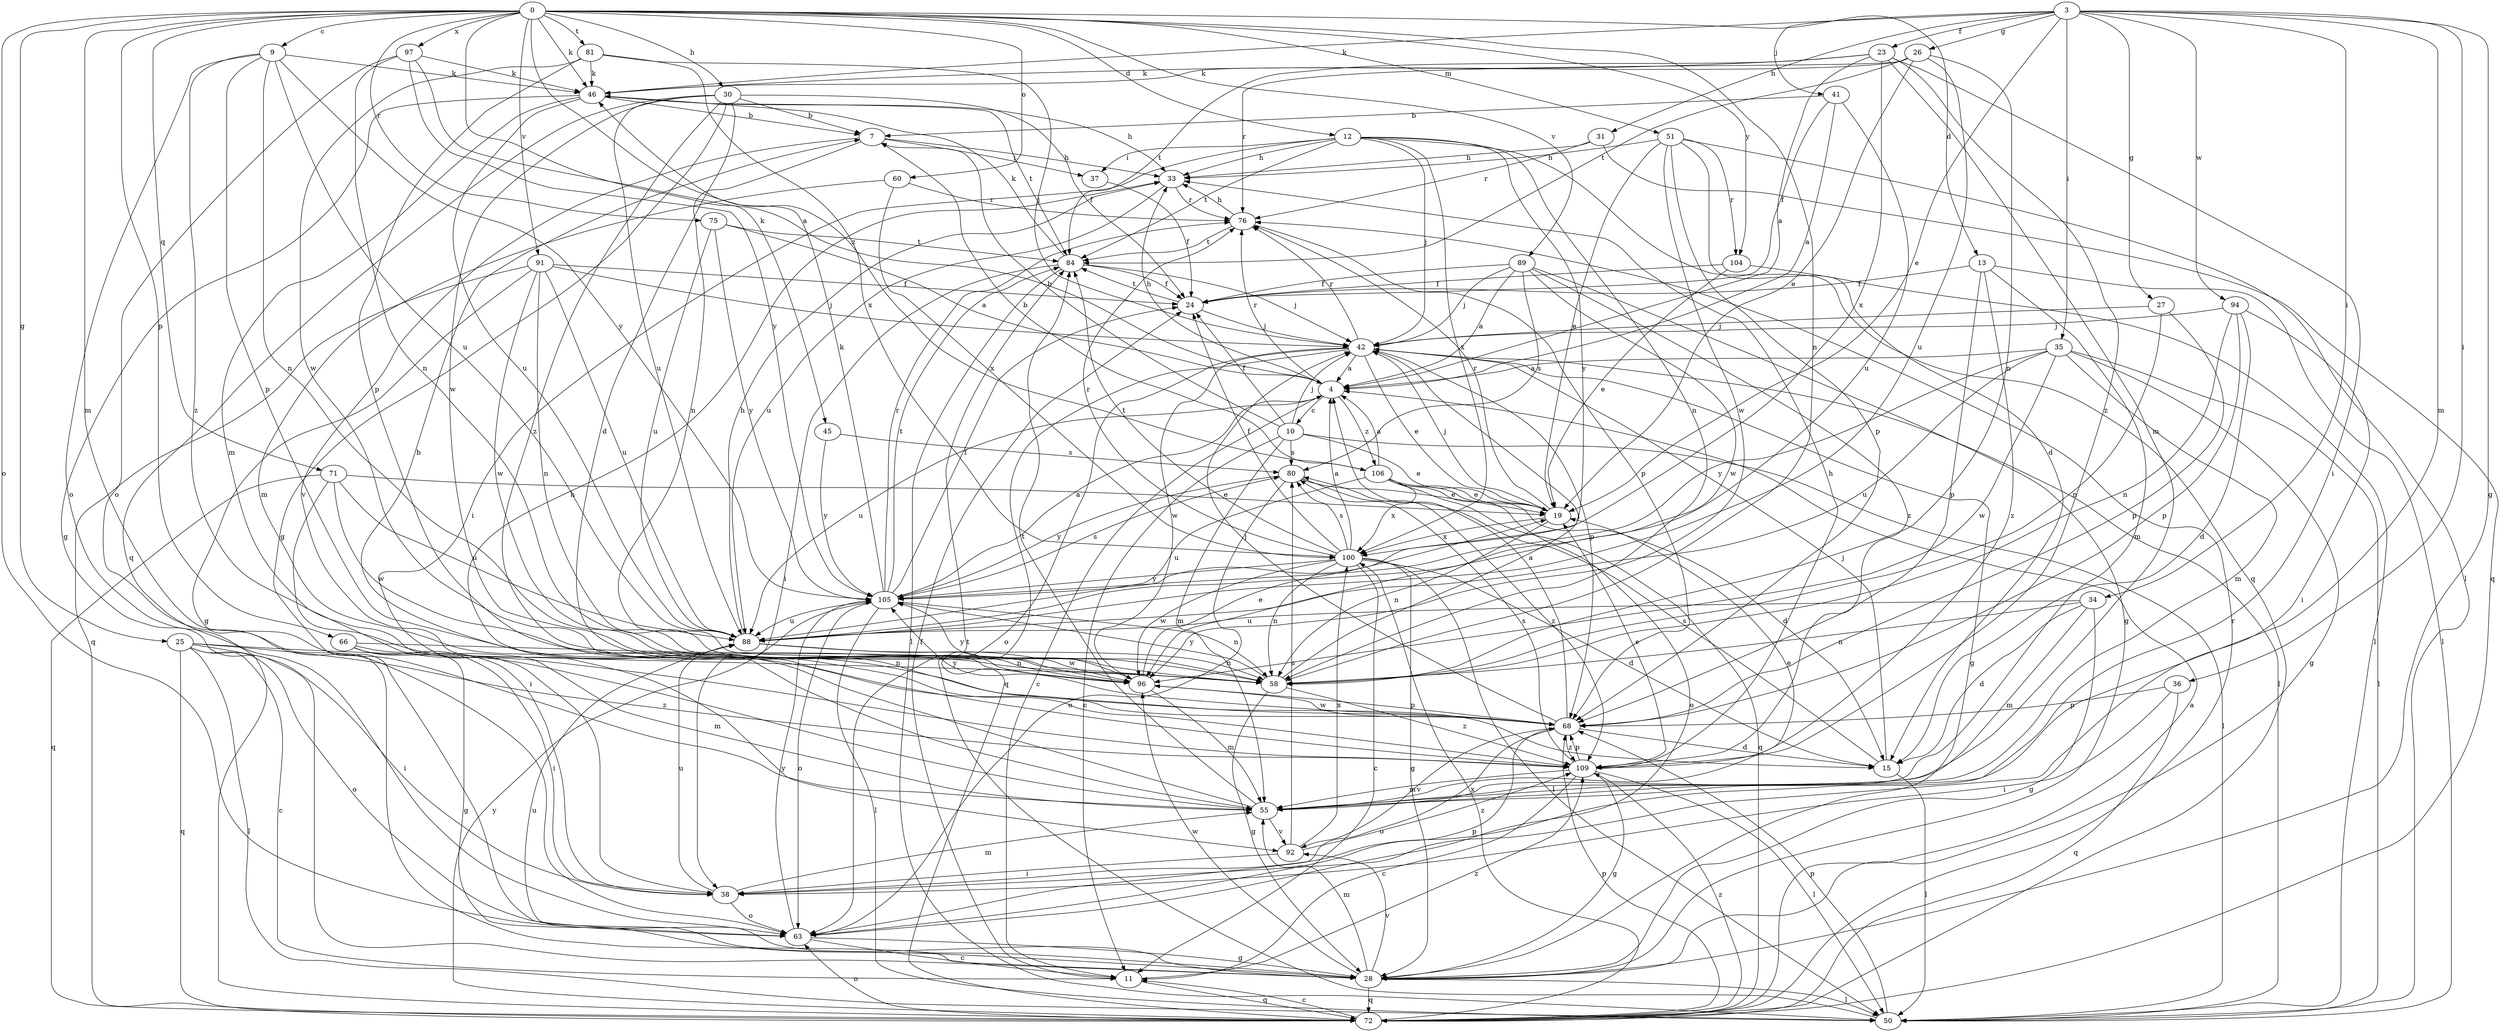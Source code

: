 strict digraph  {
0;
3;
4;
7;
9;
10;
11;
12;
13;
15;
19;
23;
24;
25;
26;
27;
28;
30;
31;
33;
34;
35;
36;
37;
38;
41;
42;
45;
46;
50;
51;
55;
58;
60;
63;
66;
68;
71;
72;
75;
76;
80;
81;
84;
88;
89;
91;
92;
94;
96;
97;
100;
104;
105;
106;
109;
0 -> 9  [label=c];
0 -> 12  [label=d];
0 -> 13  [label=d];
0 -> 25  [label=g];
0 -> 30  [label=h];
0 -> 45  [label=k];
0 -> 46  [label=k];
0 -> 51  [label=m];
0 -> 55  [label=m];
0 -> 58  [label=n];
0 -> 60  [label=o];
0 -> 63  [label=o];
0 -> 66  [label=p];
0 -> 71  [label=q];
0 -> 75  [label=r];
0 -> 81  [label=t];
0 -> 89  [label=v];
0 -> 91  [label=v];
0 -> 97  [label=x];
0 -> 104  [label=y];
0 -> 106  [label=z];
3 -> 19  [label=e];
3 -> 23  [label=f];
3 -> 26  [label=g];
3 -> 27  [label=g];
3 -> 28  [label=g];
3 -> 31  [label=h];
3 -> 34  [label=i];
3 -> 35  [label=i];
3 -> 36  [label=i];
3 -> 41  [label=j];
3 -> 46  [label=k];
3 -> 55  [label=m];
3 -> 94  [label=w];
4 -> 10  [label=c];
4 -> 11  [label=c];
4 -> 33  [label=h];
4 -> 76  [label=r];
4 -> 88  [label=u];
4 -> 106  [label=z];
7 -> 33  [label=h];
7 -> 37  [label=i];
7 -> 58  [label=n];
7 -> 92  [label=v];
9 -> 46  [label=k];
9 -> 58  [label=n];
9 -> 63  [label=o];
9 -> 68  [label=p];
9 -> 88  [label=u];
9 -> 105  [label=y];
9 -> 109  [label=z];
10 -> 7  [label=b];
10 -> 11  [label=c];
10 -> 19  [label=e];
10 -> 24  [label=f];
10 -> 42  [label=j];
10 -> 50  [label=l];
10 -> 55  [label=m];
10 -> 80  [label=s];
11 -> 24  [label=f];
11 -> 72  [label=q];
11 -> 109  [label=z];
12 -> 33  [label=h];
12 -> 37  [label=i];
12 -> 38  [label=i];
12 -> 42  [label=j];
12 -> 58  [label=n];
12 -> 72  [label=q];
12 -> 84  [label=t];
12 -> 100  [label=x];
12 -> 105  [label=y];
13 -> 24  [label=f];
13 -> 50  [label=l];
13 -> 55  [label=m];
13 -> 68  [label=p];
13 -> 109  [label=z];
15 -> 42  [label=j];
15 -> 50  [label=l];
15 -> 80  [label=s];
19 -> 42  [label=j];
19 -> 58  [label=n];
19 -> 76  [label=r];
19 -> 100  [label=x];
23 -> 4  [label=a];
23 -> 38  [label=i];
23 -> 46  [label=k];
23 -> 55  [label=m];
23 -> 84  [label=t];
23 -> 100  [label=x];
23 -> 109  [label=z];
24 -> 42  [label=j];
24 -> 84  [label=t];
25 -> 11  [label=c];
25 -> 38  [label=i];
25 -> 50  [label=l];
25 -> 58  [label=n];
25 -> 63  [label=o];
25 -> 72  [label=q];
25 -> 109  [label=z];
26 -> 19  [label=e];
26 -> 46  [label=k];
26 -> 58  [label=n];
26 -> 76  [label=r];
26 -> 84  [label=t];
26 -> 88  [label=u];
27 -> 42  [label=j];
27 -> 58  [label=n];
27 -> 68  [label=p];
28 -> 50  [label=l];
28 -> 55  [label=m];
28 -> 72  [label=q];
28 -> 88  [label=u];
28 -> 92  [label=v];
28 -> 96  [label=w];
30 -> 7  [label=b];
30 -> 15  [label=d];
30 -> 24  [label=f];
30 -> 28  [label=g];
30 -> 72  [label=q];
30 -> 88  [label=u];
30 -> 96  [label=w];
30 -> 109  [label=z];
31 -> 33  [label=h];
31 -> 72  [label=q];
31 -> 76  [label=r];
33 -> 76  [label=r];
33 -> 88  [label=u];
34 -> 15  [label=d];
34 -> 28  [label=g];
34 -> 55  [label=m];
34 -> 58  [label=n];
34 -> 88  [label=u];
35 -> 4  [label=a];
35 -> 28  [label=g];
35 -> 50  [label=l];
35 -> 55  [label=m];
35 -> 88  [label=u];
35 -> 96  [label=w];
35 -> 105  [label=y];
36 -> 38  [label=i];
36 -> 68  [label=p];
36 -> 72  [label=q];
37 -> 24  [label=f];
38 -> 55  [label=m];
38 -> 63  [label=o];
38 -> 88  [label=u];
41 -> 4  [label=a];
41 -> 7  [label=b];
41 -> 24  [label=f];
41 -> 88  [label=u];
42 -> 4  [label=a];
42 -> 19  [label=e];
42 -> 28  [label=g];
42 -> 50  [label=l];
42 -> 63  [label=o];
42 -> 68  [label=p];
42 -> 72  [label=q];
42 -> 76  [label=r];
42 -> 96  [label=w];
45 -> 80  [label=s];
45 -> 105  [label=y];
46 -> 7  [label=b];
46 -> 28  [label=g];
46 -> 33  [label=h];
46 -> 55  [label=m];
46 -> 84  [label=t];
46 -> 88  [label=u];
50 -> 68  [label=p];
50 -> 84  [label=t];
51 -> 15  [label=d];
51 -> 19  [label=e];
51 -> 33  [label=h];
51 -> 50  [label=l];
51 -> 68  [label=p];
51 -> 96  [label=w];
51 -> 104  [label=r];
55 -> 19  [label=e];
55 -> 33  [label=h];
55 -> 84  [label=t];
55 -> 92  [label=v];
58 -> 28  [label=g];
58 -> 42  [label=j];
58 -> 105  [label=y];
58 -> 109  [label=z];
60 -> 55  [label=m];
60 -> 76  [label=r];
60 -> 100  [label=x];
63 -> 11  [label=c];
63 -> 28  [label=g];
63 -> 68  [label=p];
63 -> 105  [label=y];
66 -> 28  [label=g];
66 -> 38  [label=i];
66 -> 55  [label=m];
66 -> 58  [label=n];
68 -> 4  [label=a];
68 -> 15  [label=d];
68 -> 42  [label=j];
68 -> 63  [label=o];
68 -> 92  [label=v];
68 -> 96  [label=w];
68 -> 105  [label=y];
68 -> 109  [label=z];
71 -> 19  [label=e];
71 -> 38  [label=i];
71 -> 72  [label=q];
71 -> 88  [label=u];
71 -> 96  [label=w];
72 -> 4  [label=a];
72 -> 11  [label=c];
72 -> 63  [label=o];
72 -> 68  [label=p];
72 -> 76  [label=r];
72 -> 100  [label=x];
72 -> 105  [label=y];
72 -> 109  [label=z];
75 -> 4  [label=a];
75 -> 84  [label=t];
75 -> 88  [label=u];
75 -> 105  [label=y];
76 -> 33  [label=h];
76 -> 68  [label=p];
76 -> 84  [label=t];
80 -> 19  [label=e];
80 -> 63  [label=o];
80 -> 105  [label=y];
80 -> 109  [label=z];
81 -> 42  [label=j];
81 -> 46  [label=k];
81 -> 68  [label=p];
81 -> 96  [label=w];
81 -> 100  [label=x];
84 -> 24  [label=f];
84 -> 38  [label=i];
84 -> 42  [label=j];
84 -> 46  [label=k];
84 -> 50  [label=l];
88 -> 33  [label=h];
88 -> 58  [label=n];
88 -> 96  [label=w];
89 -> 4  [label=a];
89 -> 24  [label=f];
89 -> 28  [label=g];
89 -> 42  [label=j];
89 -> 80  [label=s];
89 -> 96  [label=w];
89 -> 109  [label=z];
91 -> 24  [label=f];
91 -> 28  [label=g];
91 -> 42  [label=j];
91 -> 58  [label=n];
91 -> 72  [label=q];
91 -> 88  [label=u];
91 -> 96  [label=w];
92 -> 38  [label=i];
92 -> 80  [label=s];
92 -> 100  [label=x];
92 -> 109  [label=z];
94 -> 15  [label=d];
94 -> 38  [label=i];
94 -> 42  [label=j];
94 -> 58  [label=n];
94 -> 68  [label=p];
96 -> 19  [label=e];
96 -> 55  [label=m];
96 -> 68  [label=p];
96 -> 105  [label=y];
97 -> 4  [label=a];
97 -> 46  [label=k];
97 -> 58  [label=n];
97 -> 63  [label=o];
97 -> 105  [label=y];
100 -> 4  [label=a];
100 -> 11  [label=c];
100 -> 15  [label=d];
100 -> 24  [label=f];
100 -> 28  [label=g];
100 -> 50  [label=l];
100 -> 58  [label=n];
100 -> 76  [label=r];
100 -> 80  [label=s];
100 -> 84  [label=t];
100 -> 96  [label=w];
100 -> 105  [label=y];
104 -> 19  [label=e];
104 -> 24  [label=f];
104 -> 50  [label=l];
105 -> 4  [label=a];
105 -> 24  [label=f];
105 -> 46  [label=k];
105 -> 50  [label=l];
105 -> 58  [label=n];
105 -> 63  [label=o];
105 -> 76  [label=r];
105 -> 80  [label=s];
105 -> 84  [label=t];
105 -> 88  [label=u];
106 -> 4  [label=a];
106 -> 7  [label=b];
106 -> 15  [label=d];
106 -> 19  [label=e];
106 -> 63  [label=o];
106 -> 72  [label=q];
106 -> 88  [label=u];
106 -> 100  [label=x];
109 -> 7  [label=b];
109 -> 11  [label=c];
109 -> 19  [label=e];
109 -> 28  [label=g];
109 -> 33  [label=h];
109 -> 50  [label=l];
109 -> 55  [label=m];
109 -> 68  [label=p];
109 -> 80  [label=s];
}
